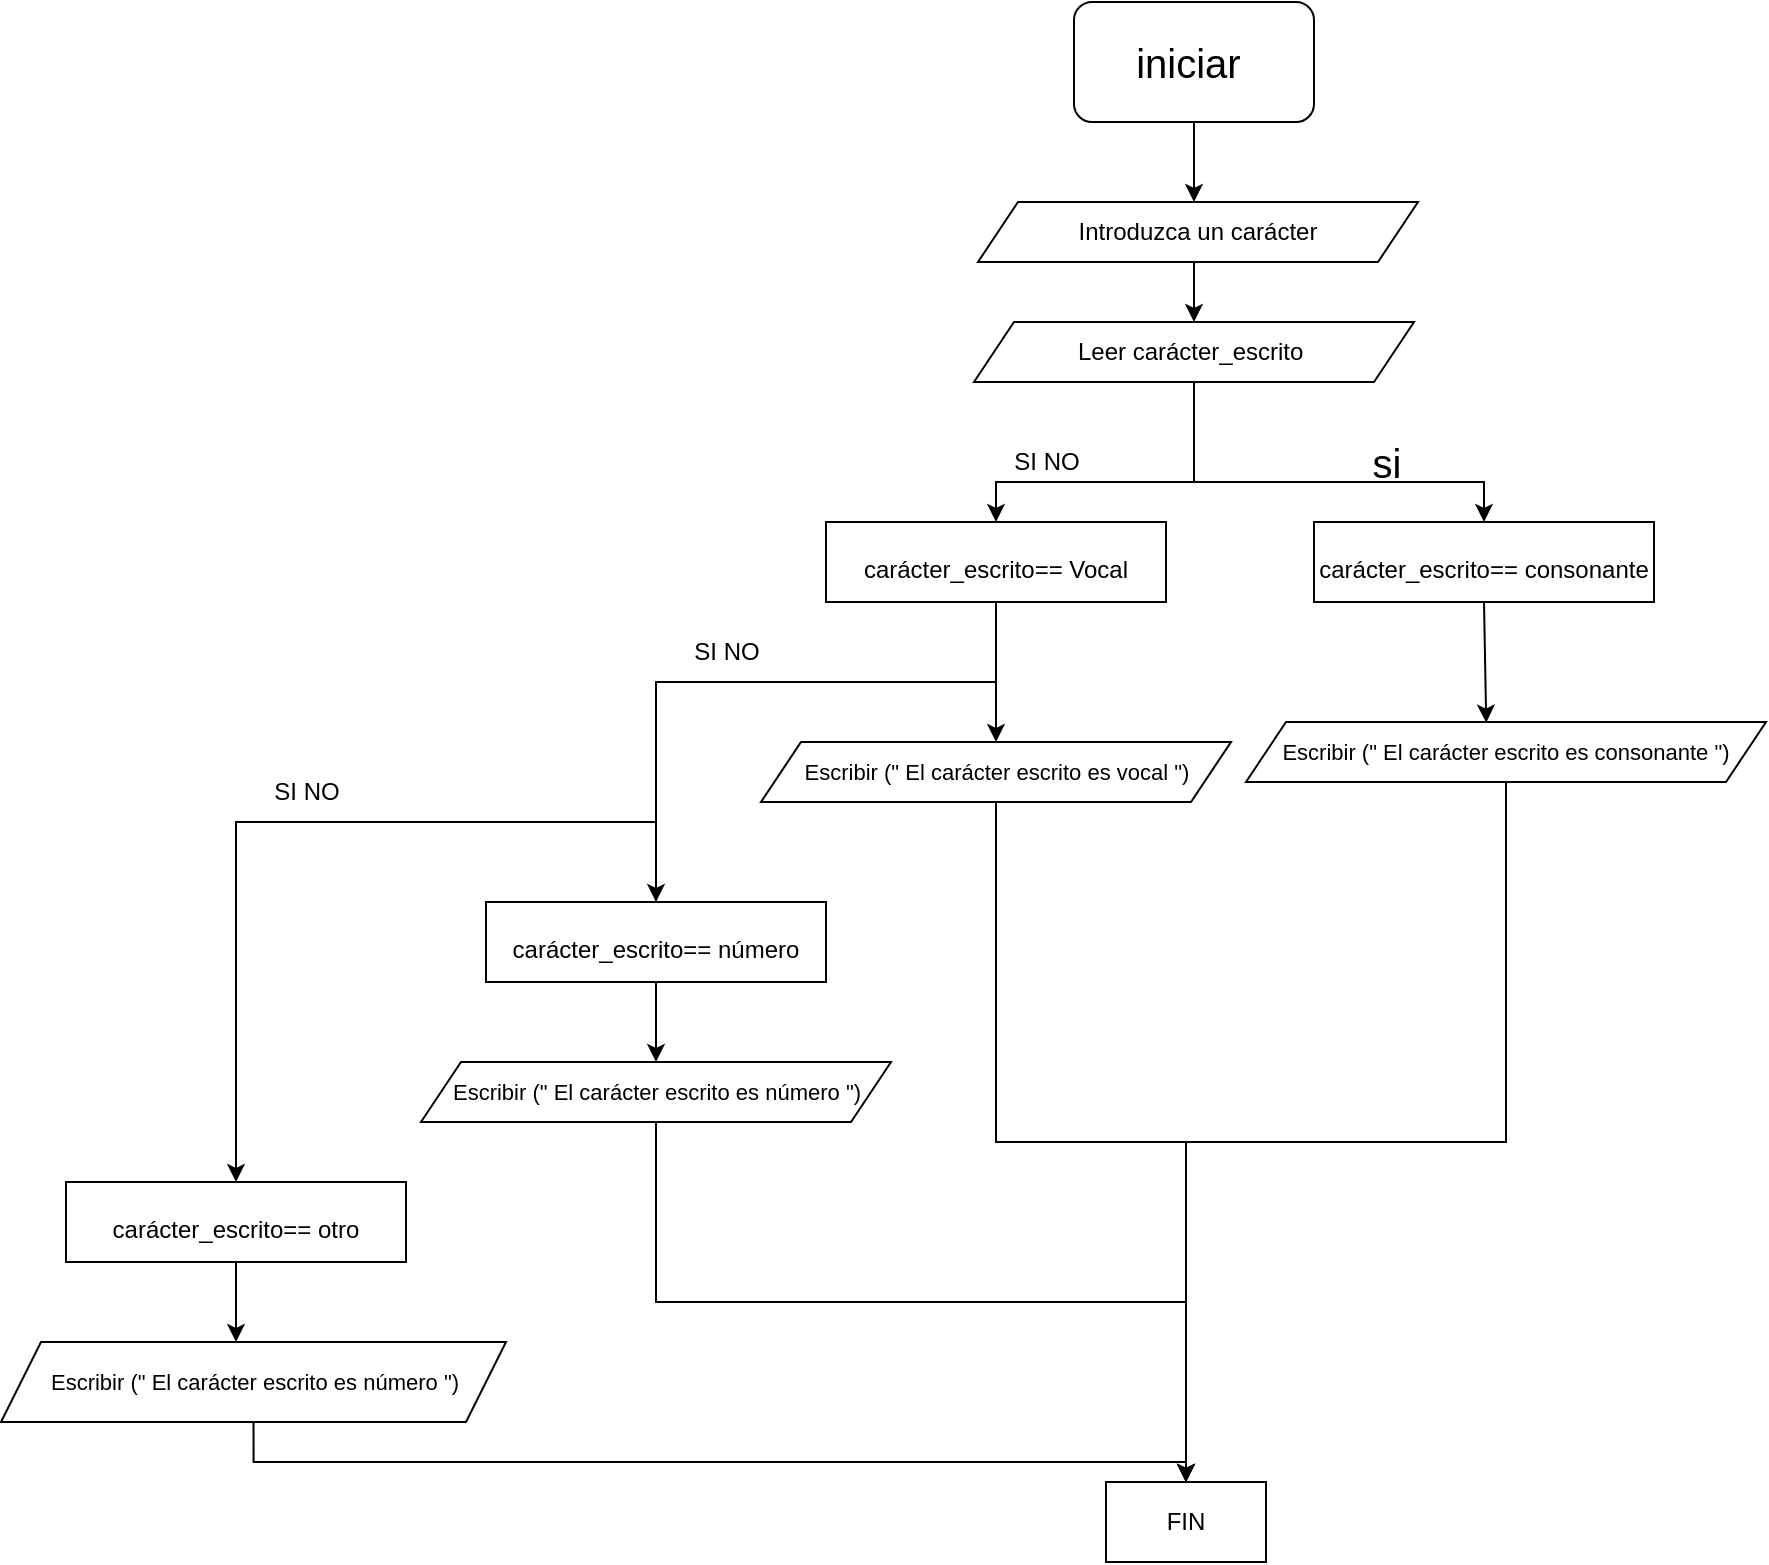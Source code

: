 <mxfile version="20.3.3" type="github">
  <diagram id="46wjDDwf2AgktlBZJVdT" name="Página-1">
    <mxGraphModel dx="1301" dy="265" grid="1" gridSize="10" guides="1" tooltips="1" connect="1" arrows="1" fold="1" page="1" pageScale="1" pageWidth="827" pageHeight="1169" math="0" shadow="0">
      <root>
        <mxCell id="0" />
        <mxCell id="1" parent="0" />
        <mxCell id="67WwjvksvOG4F8crm5_F-1" value="&lt;font style=&quot;font-size: 20px;&quot;&gt;iniciar&amp;nbsp;&lt;/font&gt;" style="rounded=1;whiteSpace=wrap;html=1;" parent="1" vertex="1">
          <mxGeometry x="354" y="30" width="120" height="60" as="geometry" />
        </mxCell>
        <mxCell id="67WwjvksvOG4F8crm5_F-2" value="" style="endArrow=classic;html=1;rounded=0;fontSize=20;exitX=0.5;exitY=1;exitDx=0;exitDy=0;" parent="1" source="67WwjvksvOG4F8crm5_F-1" edge="1">
          <mxGeometry width="50" height="50" relative="1" as="geometry">
            <mxPoint x="394" y="80" as="sourcePoint" />
            <mxPoint x="414" y="130" as="targetPoint" />
          </mxGeometry>
        </mxCell>
        <mxCell id="67WwjvksvOG4F8crm5_F-28" style="edgeStyle=orthogonalEdgeStyle;rounded=0;orthogonalLoop=1;jettySize=auto;html=1;exitX=0.5;exitY=1;exitDx=0;exitDy=0;entryX=0.5;entryY=0;entryDx=0;entryDy=0;" parent="1" source="67WwjvksvOG4F8crm5_F-3" target="67WwjvksvOG4F8crm5_F-26" edge="1">
          <mxGeometry relative="1" as="geometry" />
        </mxCell>
        <mxCell id="67WwjvksvOG4F8crm5_F-3" value="Introduzca un carácter" style="shape=parallelogram;perimeter=parallelogramPerimeter;whiteSpace=wrap;html=1;fixedSize=1;" parent="1" vertex="1">
          <mxGeometry x="306" y="130" width="220" height="30" as="geometry" />
        </mxCell>
        <mxCell id="67WwjvksvOG4F8crm5_F-6" value="" style="endArrow=classic;html=1;rounded=0;fontSize=20;startArrow=none;" parent="1" source="67WwjvksvOG4F8crm5_F-26" edge="1">
          <mxGeometry width="50" height="50" relative="1" as="geometry">
            <mxPoint x="412" y="160" as="sourcePoint" />
            <mxPoint x="412" y="200" as="targetPoint" />
          </mxGeometry>
        </mxCell>
        <mxCell id="67WwjvksvOG4F8crm5_F-18" value="&lt;font style=&quot;font-size: 12px;&quot;&gt;carácter_escrito== consonante&lt;/font&gt;" style="rounded=0;whiteSpace=wrap;html=1;fontSize=20;" parent="1" vertex="1">
          <mxGeometry x="474" y="290" width="170" height="40" as="geometry" />
        </mxCell>
        <mxCell id="67WwjvksvOG4F8crm5_F-19" value="" style="endArrow=classic;html=1;rounded=0;fontSize=20;entryX=0.5;entryY=0;entryDx=0;entryDy=0;exitX=0.5;exitY=1;exitDx=0;exitDy=0;" parent="1" source="67WwjvksvOG4F8crm5_F-26" target="67WwjvksvOG4F8crm5_F-18" edge="1">
          <mxGeometry width="50" height="50" relative="1" as="geometry">
            <mxPoint x="410" y="270" as="sourcePoint" />
            <mxPoint x="740" y="270" as="targetPoint" />
            <Array as="points">
              <mxPoint x="414" y="270" />
              <mxPoint x="559" y="270" />
            </Array>
          </mxGeometry>
        </mxCell>
        <mxCell id="67WwjvksvOG4F8crm5_F-26" value="Leer carácter_escrito&amp;nbsp;" style="shape=parallelogram;perimeter=parallelogramPerimeter;whiteSpace=wrap;html=1;fixedSize=1;" parent="1" vertex="1">
          <mxGeometry x="304" y="190" width="220" height="30" as="geometry" />
        </mxCell>
        <mxCell id="67WwjvksvOG4F8crm5_F-30" value="&lt;font style=&quot;font-size: 20px;&quot;&gt;si&lt;/font&gt;" style="text;html=1;align=center;verticalAlign=middle;resizable=0;points=[];autosize=1;strokeColor=none;fillColor=none;" parent="1" vertex="1">
          <mxGeometry x="490" y="240" width="40" height="40" as="geometry" />
        </mxCell>
        <mxCell id="XcP9RtKOWaQ9irwo9Gft-17" style="edgeStyle=orthogonalEdgeStyle;rounded=0;orthogonalLoop=1;jettySize=auto;html=1;exitX=0.5;exitY=1;exitDx=0;exitDy=0;entryX=0.5;entryY=0;entryDx=0;entryDy=0;" edge="1" parent="1" source="67WwjvksvOG4F8crm5_F-34" target="XcP9RtKOWaQ9irwo9Gft-13">
          <mxGeometry relative="1" as="geometry">
            <Array as="points">
              <mxPoint x="570" y="600" />
              <mxPoint x="410" y="600" />
            </Array>
          </mxGeometry>
        </mxCell>
        <mxCell id="67WwjvksvOG4F8crm5_F-34" value="&lt;font style=&quot;font-size: 11px;&quot;&gt;Escribir (&quot; El carácter escrito es consonante &quot;)&lt;/font&gt;" style="shape=parallelogram;perimeter=parallelogramPerimeter;whiteSpace=wrap;html=1;fixedSize=1;" parent="1" vertex="1">
          <mxGeometry x="440" y="390" width="260" height="30" as="geometry" />
        </mxCell>
        <mxCell id="67WwjvksvOG4F8crm5_F-35" value="" style="endArrow=classic;html=1;rounded=0;fontSize=12;exitX=0.5;exitY=1;exitDx=0;exitDy=0;entryX=0.462;entryY=0.011;entryDx=0;entryDy=0;entryPerimeter=0;" parent="1" source="67WwjvksvOG4F8crm5_F-18" target="67WwjvksvOG4F8crm5_F-34" edge="1">
          <mxGeometry width="50" height="50" relative="1" as="geometry">
            <mxPoint x="390" y="310" as="sourcePoint" />
            <mxPoint x="440" y="260" as="targetPoint" />
          </mxGeometry>
        </mxCell>
        <mxCell id="lsFvyBwBm1LzHG4jjsDm-1" value="" style="endArrow=classic;html=1;rounded=0;entryX=0.5;entryY=0;entryDx=0;entryDy=0;" parent="1" target="lsFvyBwBm1LzHG4jjsDm-2" edge="1">
          <mxGeometry width="50" height="50" relative="1" as="geometry">
            <mxPoint x="414" y="270" as="sourcePoint" />
            <mxPoint x="250" y="290" as="targetPoint" />
            <Array as="points">
              <mxPoint x="315" y="270" />
            </Array>
          </mxGeometry>
        </mxCell>
        <mxCell id="lsFvyBwBm1LzHG4jjsDm-2" value="&lt;font style=&quot;font-size: 12px;&quot;&gt;carácter_escrito== Vocal&lt;/font&gt;" style="rounded=0;whiteSpace=wrap;html=1;fontSize=20;" parent="1" vertex="1">
          <mxGeometry x="230" y="290" width="170" height="40" as="geometry" />
        </mxCell>
        <mxCell id="lsFvyBwBm1LzHG4jjsDm-3" value="SI NO" style="text;html=1;align=center;verticalAlign=middle;resizable=0;points=[];autosize=1;strokeColor=none;fillColor=none;" parent="1" vertex="1">
          <mxGeometry x="310" y="245" width="60" height="30" as="geometry" />
        </mxCell>
        <mxCell id="XcP9RtKOWaQ9irwo9Gft-12" style="edgeStyle=orthogonalEdgeStyle;rounded=0;orthogonalLoop=1;jettySize=auto;html=1;exitX=0.5;exitY=1;exitDx=0;exitDy=0;entryX=0.5;entryY=0;entryDx=0;entryDy=0;" edge="1" parent="1" source="lsFvyBwBm1LzHG4jjsDm-4" target="XcP9RtKOWaQ9irwo9Gft-6">
          <mxGeometry relative="1" as="geometry" />
        </mxCell>
        <mxCell id="lsFvyBwBm1LzHG4jjsDm-4" value="&lt;font style=&quot;font-size: 12px;&quot;&gt;carácter_escrito== número&lt;/font&gt;" style="rounded=0;whiteSpace=wrap;html=1;fontSize=20;" parent="1" vertex="1">
          <mxGeometry x="60" y="480" width="170" height="40" as="geometry" />
        </mxCell>
        <mxCell id="XcP9RtKOWaQ9irwo9Gft-11" style="edgeStyle=orthogonalEdgeStyle;rounded=0;orthogonalLoop=1;jettySize=auto;html=1;exitX=0.5;exitY=1;exitDx=0;exitDy=0;" edge="1" parent="1" source="lsFvyBwBm1LzHG4jjsDm-5">
          <mxGeometry relative="1" as="geometry">
            <mxPoint x="-65" y="700" as="targetPoint" />
          </mxGeometry>
        </mxCell>
        <mxCell id="lsFvyBwBm1LzHG4jjsDm-5" value="&lt;font style=&quot;font-size: 12px;&quot;&gt;carácter_escrito== otro&lt;/font&gt;" style="rounded=0;whiteSpace=wrap;html=1;fontSize=20;" parent="1" vertex="1">
          <mxGeometry x="-150" y="620" width="170" height="40" as="geometry" />
        </mxCell>
        <mxCell id="XcP9RtKOWaQ9irwo9Gft-16" style="edgeStyle=orthogonalEdgeStyle;rounded=0;orthogonalLoop=1;jettySize=auto;html=1;exitX=0.5;exitY=1;exitDx=0;exitDy=0;entryX=0.5;entryY=0;entryDx=0;entryDy=0;" edge="1" parent="1" source="XcP9RtKOWaQ9irwo9Gft-1" target="XcP9RtKOWaQ9irwo9Gft-13">
          <mxGeometry relative="1" as="geometry" />
        </mxCell>
        <mxCell id="XcP9RtKOWaQ9irwo9Gft-1" value="&lt;font style=&quot;font-size: 11px;&quot;&gt;Escribir (&quot; El carácter escrito es vocal &quot;)&lt;/font&gt;" style="shape=parallelogram;perimeter=parallelogramPerimeter;whiteSpace=wrap;html=1;fixedSize=1;" vertex="1" parent="1">
          <mxGeometry x="197.5" y="400" width="235" height="30" as="geometry" />
        </mxCell>
        <mxCell id="XcP9RtKOWaQ9irwo9Gft-2" value="" style="endArrow=classic;html=1;rounded=0;exitX=0.5;exitY=1;exitDx=0;exitDy=0;entryX=0.5;entryY=0;entryDx=0;entryDy=0;" edge="1" parent="1" source="lsFvyBwBm1LzHG4jjsDm-2" target="lsFvyBwBm1LzHG4jjsDm-4">
          <mxGeometry width="50" height="50" relative="1" as="geometry">
            <mxPoint x="320" y="400" as="sourcePoint" />
            <mxPoint x="150" y="370" as="targetPoint" />
            <Array as="points">
              <mxPoint x="315" y="370" />
              <mxPoint x="145" y="370" />
            </Array>
          </mxGeometry>
        </mxCell>
        <mxCell id="XcP9RtKOWaQ9irwo9Gft-5" value="" style="endArrow=classic;html=1;rounded=0;entryX=0.5;entryY=0;entryDx=0;entryDy=0;" edge="1" parent="1" target="XcP9RtKOWaQ9irwo9Gft-1">
          <mxGeometry width="50" height="50" relative="1" as="geometry">
            <mxPoint x="315" y="370" as="sourcePoint" />
            <mxPoint x="440" y="460" as="targetPoint" />
          </mxGeometry>
        </mxCell>
        <mxCell id="XcP9RtKOWaQ9irwo9Gft-15" style="edgeStyle=orthogonalEdgeStyle;rounded=0;orthogonalLoop=1;jettySize=auto;html=1;exitX=0.5;exitY=1;exitDx=0;exitDy=0;entryX=0.5;entryY=0;entryDx=0;entryDy=0;" edge="1" parent="1" source="XcP9RtKOWaQ9irwo9Gft-6" target="XcP9RtKOWaQ9irwo9Gft-13">
          <mxGeometry relative="1" as="geometry" />
        </mxCell>
        <mxCell id="XcP9RtKOWaQ9irwo9Gft-6" value="&lt;font style=&quot;font-size: 11px;&quot;&gt;Escribir (&quot; El carácter escrito es número &quot;)&lt;/font&gt;" style="shape=parallelogram;perimeter=parallelogramPerimeter;whiteSpace=wrap;html=1;fixedSize=1;" vertex="1" parent="1">
          <mxGeometry x="27.5" y="560" width="235" height="30" as="geometry" />
        </mxCell>
        <mxCell id="XcP9RtKOWaQ9irwo9Gft-7" value="" style="endArrow=classic;html=1;rounded=0;entryX=0.5;entryY=0;entryDx=0;entryDy=0;exitX=0.5;exitY=0;exitDx=0;exitDy=0;" edge="1" parent="1" source="lsFvyBwBm1LzHG4jjsDm-4" target="lsFvyBwBm1LzHG4jjsDm-5">
          <mxGeometry width="50" height="50" relative="1" as="geometry">
            <mxPoint x="50" y="420" as="sourcePoint" />
            <mxPoint x="150" y="510" as="targetPoint" />
            <Array as="points">
              <mxPoint x="145" y="440" />
              <mxPoint x="-65" y="440" />
            </Array>
          </mxGeometry>
        </mxCell>
        <mxCell id="XcP9RtKOWaQ9irwo9Gft-8" value="SI NO" style="text;html=1;align=center;verticalAlign=middle;resizable=0;points=[];autosize=1;strokeColor=none;fillColor=none;" vertex="1" parent="1">
          <mxGeometry x="150" y="340" width="60" height="30" as="geometry" />
        </mxCell>
        <mxCell id="XcP9RtKOWaQ9irwo9Gft-9" value="SI NO" style="text;html=1;align=center;verticalAlign=middle;resizable=0;points=[];autosize=1;strokeColor=none;fillColor=none;" vertex="1" parent="1">
          <mxGeometry x="-60" y="410" width="60" height="30" as="geometry" />
        </mxCell>
        <mxCell id="XcP9RtKOWaQ9irwo9Gft-14" style="edgeStyle=orthogonalEdgeStyle;rounded=0;orthogonalLoop=1;jettySize=auto;html=1;exitX=0.5;exitY=1;exitDx=0;exitDy=0;" edge="1" parent="1" source="XcP9RtKOWaQ9irwo9Gft-10">
          <mxGeometry relative="1" as="geometry">
            <mxPoint x="410" y="770" as="targetPoint" />
            <Array as="points">
              <mxPoint x="-56" y="760" />
              <mxPoint x="410" y="760" />
            </Array>
          </mxGeometry>
        </mxCell>
        <mxCell id="XcP9RtKOWaQ9irwo9Gft-10" value="&lt;font style=&quot;font-size: 11px;&quot;&gt;Escribir (&quot; El carácter escrito es número &quot;)&lt;/font&gt;" style="shape=parallelogram;perimeter=parallelogramPerimeter;whiteSpace=wrap;html=1;fixedSize=1;" vertex="1" parent="1">
          <mxGeometry x="-182.5" y="700" width="252.5" height="40" as="geometry" />
        </mxCell>
        <mxCell id="XcP9RtKOWaQ9irwo9Gft-13" value="FIN" style="rounded=0;whiteSpace=wrap;html=1;" vertex="1" parent="1">
          <mxGeometry x="370" y="770" width="80" height="40" as="geometry" />
        </mxCell>
      </root>
    </mxGraphModel>
  </diagram>
</mxfile>
